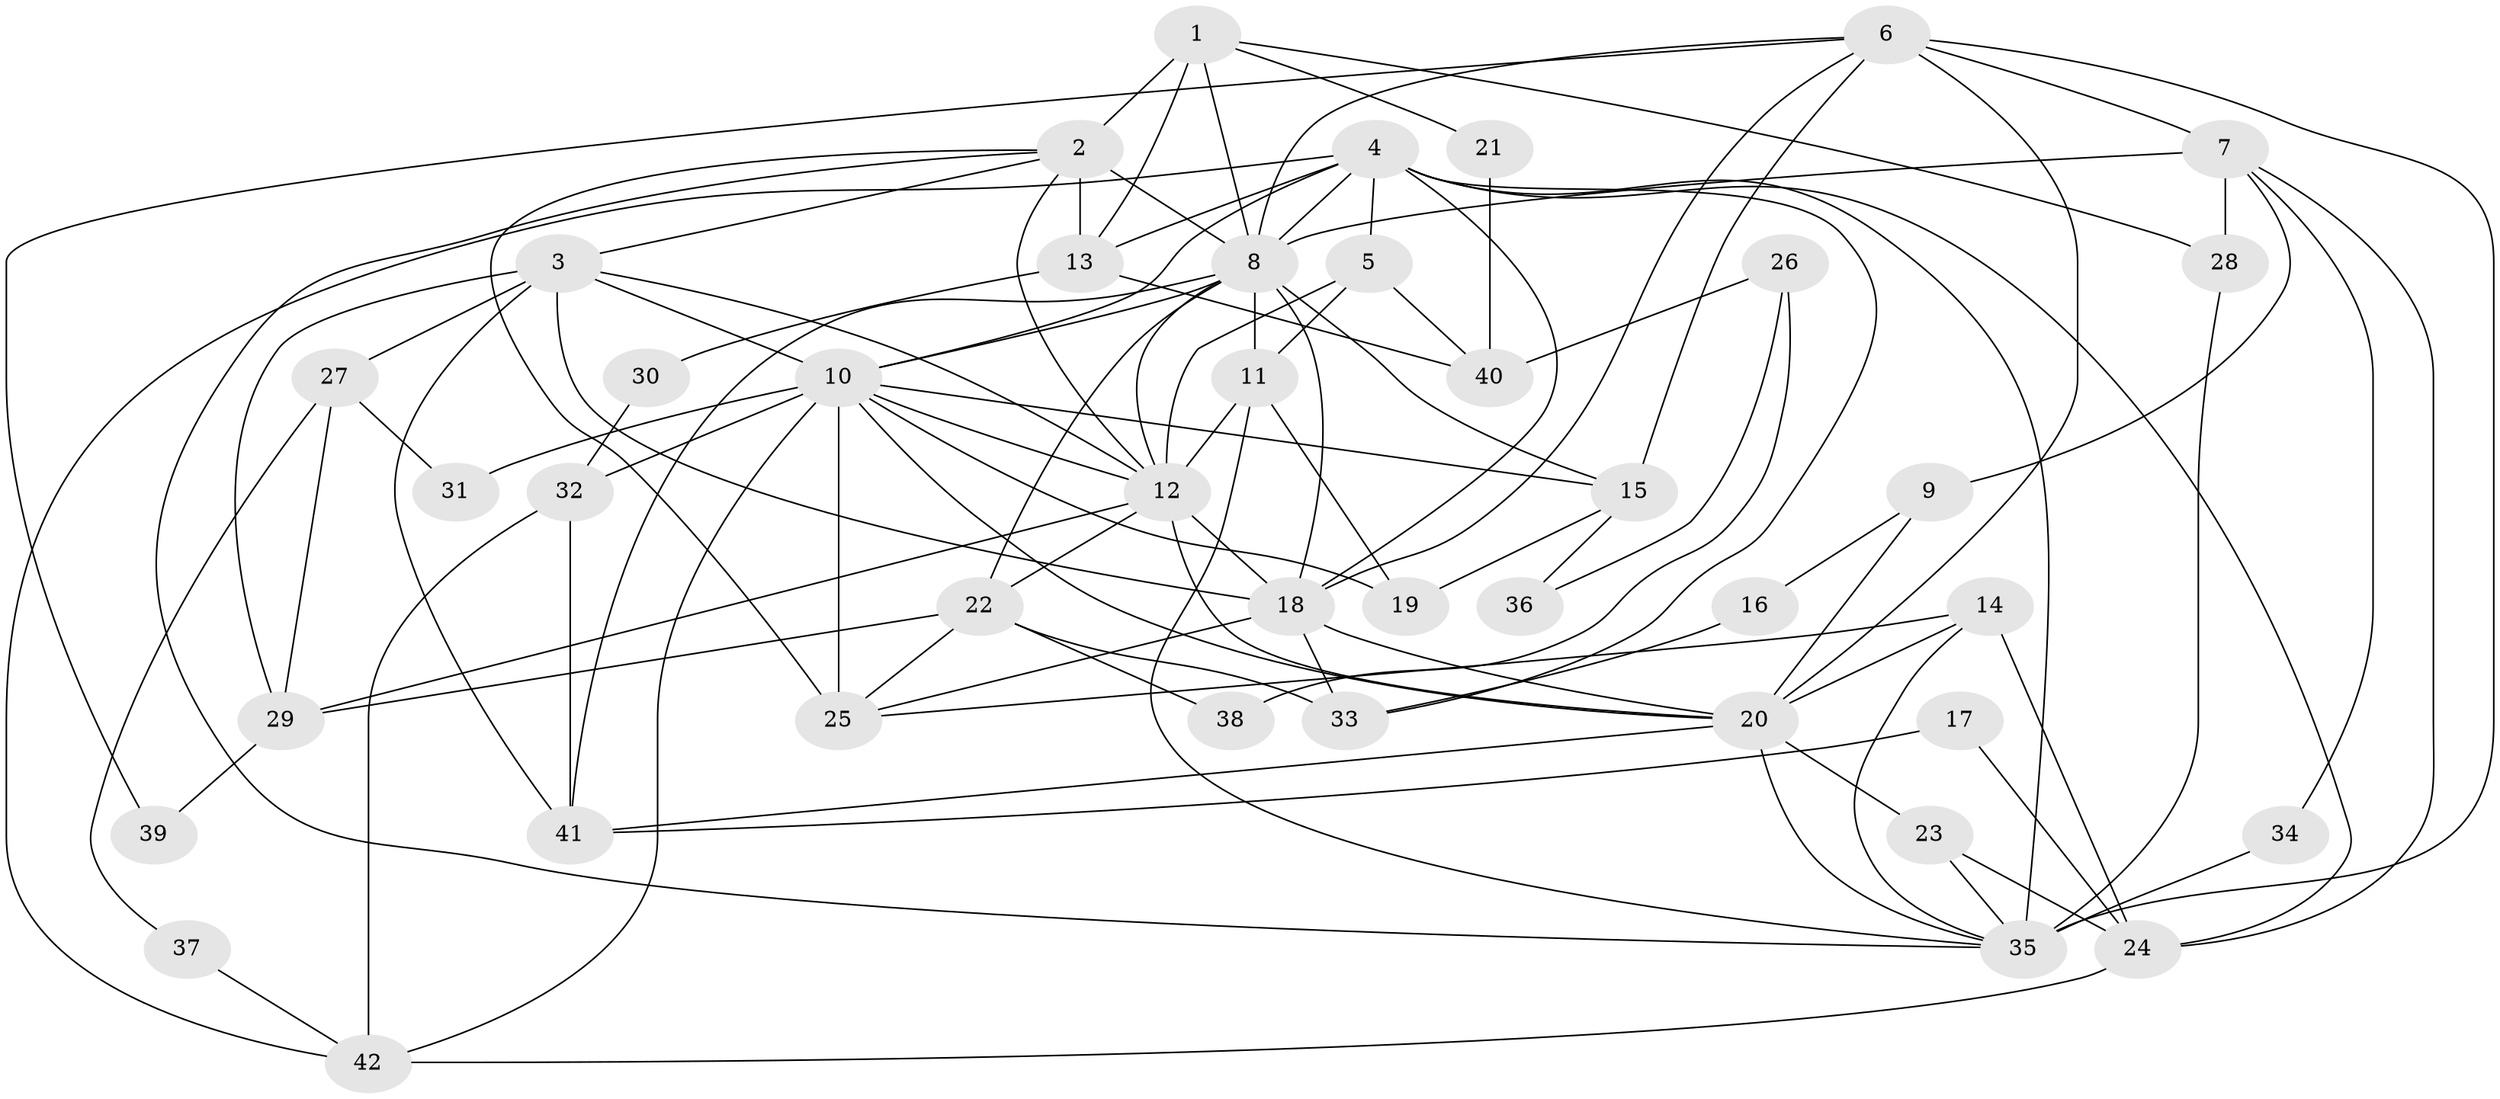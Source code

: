 // original degree distribution, {4: 0.3253012048192771, 8: 0.012048192771084338, 5: 0.2289156626506024, 2: 0.1927710843373494, 3: 0.13253012048192772, 6: 0.08433734939759036, 7: 0.024096385542168676}
// Generated by graph-tools (version 1.1) at 2025/36/03/09/25 02:36:04]
// undirected, 42 vertices, 103 edges
graph export_dot {
graph [start="1"]
  node [color=gray90,style=filled];
  1;
  2;
  3;
  4;
  5;
  6;
  7;
  8;
  9;
  10;
  11;
  12;
  13;
  14;
  15;
  16;
  17;
  18;
  19;
  20;
  21;
  22;
  23;
  24;
  25;
  26;
  27;
  28;
  29;
  30;
  31;
  32;
  33;
  34;
  35;
  36;
  37;
  38;
  39;
  40;
  41;
  42;
  1 -- 2 [weight=2.0];
  1 -- 8 [weight=1.0];
  1 -- 13 [weight=1.0];
  1 -- 21 [weight=1.0];
  1 -- 28 [weight=1.0];
  2 -- 3 [weight=1.0];
  2 -- 8 [weight=5.0];
  2 -- 12 [weight=1.0];
  2 -- 13 [weight=1.0];
  2 -- 25 [weight=1.0];
  2 -- 35 [weight=1.0];
  3 -- 10 [weight=1.0];
  3 -- 12 [weight=1.0];
  3 -- 18 [weight=1.0];
  3 -- 27 [weight=1.0];
  3 -- 29 [weight=1.0];
  3 -- 41 [weight=1.0];
  4 -- 5 [weight=1.0];
  4 -- 8 [weight=1.0];
  4 -- 10 [weight=2.0];
  4 -- 13 [weight=2.0];
  4 -- 18 [weight=1.0];
  4 -- 24 [weight=1.0];
  4 -- 33 [weight=1.0];
  4 -- 35 [weight=2.0];
  4 -- 42 [weight=1.0];
  5 -- 11 [weight=1.0];
  5 -- 12 [weight=2.0];
  5 -- 40 [weight=1.0];
  6 -- 7 [weight=1.0];
  6 -- 8 [weight=1.0];
  6 -- 15 [weight=1.0];
  6 -- 18 [weight=1.0];
  6 -- 20 [weight=1.0];
  6 -- 35 [weight=2.0];
  6 -- 39 [weight=1.0];
  7 -- 8 [weight=2.0];
  7 -- 9 [weight=1.0];
  7 -- 24 [weight=1.0];
  7 -- 28 [weight=1.0];
  7 -- 34 [weight=1.0];
  8 -- 10 [weight=1.0];
  8 -- 11 [weight=1.0];
  8 -- 12 [weight=1.0];
  8 -- 15 [weight=1.0];
  8 -- 18 [weight=1.0];
  8 -- 22 [weight=2.0];
  8 -- 41 [weight=2.0];
  9 -- 16 [weight=1.0];
  9 -- 20 [weight=1.0];
  10 -- 12 [weight=1.0];
  10 -- 15 [weight=1.0];
  10 -- 19 [weight=1.0];
  10 -- 20 [weight=1.0];
  10 -- 25 [weight=4.0];
  10 -- 31 [weight=1.0];
  10 -- 32 [weight=2.0];
  10 -- 42 [weight=1.0];
  11 -- 12 [weight=1.0];
  11 -- 19 [weight=1.0];
  11 -- 35 [weight=1.0];
  12 -- 18 [weight=1.0];
  12 -- 20 [weight=1.0];
  12 -- 22 [weight=1.0];
  12 -- 29 [weight=1.0];
  13 -- 30 [weight=1.0];
  13 -- 40 [weight=1.0];
  14 -- 20 [weight=1.0];
  14 -- 24 [weight=1.0];
  14 -- 25 [weight=1.0];
  14 -- 35 [weight=1.0];
  15 -- 19 [weight=1.0];
  15 -- 36 [weight=1.0];
  16 -- 33 [weight=1.0];
  17 -- 24 [weight=1.0];
  17 -- 41 [weight=1.0];
  18 -- 20 [weight=1.0];
  18 -- 25 [weight=1.0];
  18 -- 33 [weight=2.0];
  20 -- 23 [weight=1.0];
  20 -- 35 [weight=1.0];
  20 -- 41 [weight=1.0];
  21 -- 40 [weight=1.0];
  22 -- 25 [weight=1.0];
  22 -- 29 [weight=1.0];
  22 -- 33 [weight=1.0];
  22 -- 38 [weight=1.0];
  23 -- 24 [weight=1.0];
  23 -- 35 [weight=1.0];
  24 -- 42 [weight=1.0];
  26 -- 36 [weight=1.0];
  26 -- 38 [weight=1.0];
  26 -- 40 [weight=1.0];
  27 -- 29 [weight=1.0];
  27 -- 31 [weight=1.0];
  27 -- 37 [weight=1.0];
  28 -- 35 [weight=1.0];
  29 -- 39 [weight=1.0];
  30 -- 32 [weight=1.0];
  32 -- 41 [weight=1.0];
  32 -- 42 [weight=1.0];
  34 -- 35 [weight=1.0];
  37 -- 42 [weight=1.0];
}
